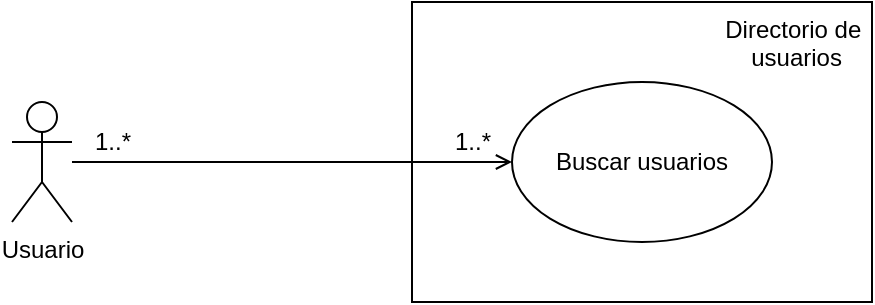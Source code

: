 <mxfile version="12.4.7" type="device"><diagram id="T8fVJGgntrrcownJLvtO" name="Page-1"><mxGraphModel dx="971" dy="543" grid="1" gridSize="10" guides="1" tooltips="1" connect="1" arrows="1" fold="1" page="1" pageScale="1" pageWidth="827" pageHeight="1169" math="0" shadow="0"><root><mxCell id="0"/><mxCell id="1" parent="0"/><mxCell id="OhHeeQ_elB3siAs6oKwC-7" value="&lt;blockquote style=&quot;margin: 0 0 0 40px ; border: none ; padding: 0px&quot;&gt;Directorio de&amp;nbsp;&lt;/blockquote&gt;&lt;blockquote style=&quot;text-align: center ; margin: 0px 0px 0px 40px ; border: none ; padding: 0px&quot;&gt;usuarios&lt;/blockquote&gt;" style="rounded=0;whiteSpace=wrap;html=1;align=right;strokeWidth=1;perimeterSpacing=0;shadow=0;comic=0;verticalAlign=top;" vertex="1" parent="1"><mxGeometry x="400" y="150" width="230" height="150" as="geometry"/></mxCell><mxCell id="OhHeeQ_elB3siAs6oKwC-5" style="edgeStyle=orthogonalEdgeStyle;rounded=0;orthogonalLoop=1;jettySize=auto;html=1;entryX=0;entryY=0.5;entryDx=0;entryDy=0;endArrow=open;endFill=0;" edge="1" parent="1" source="OhHeeQ_elB3siAs6oKwC-1" target="OhHeeQ_elB3siAs6oKwC-4"><mxGeometry relative="1" as="geometry"/></mxCell><mxCell id="OhHeeQ_elB3siAs6oKwC-8" value="1..*" style="text;html=1;align=center;verticalAlign=middle;resizable=0;points=[];labelBackgroundColor=#ffffff;" vertex="1" connectable="0" parent="OhHeeQ_elB3siAs6oKwC-5"><mxGeometry x="0.887" relative="1" as="geometry"><mxPoint x="-7.59" y="-10.1" as="offset"/></mxGeometry></mxCell><mxCell id="OhHeeQ_elB3siAs6oKwC-9" value="1..*" style="text;html=1;align=center;verticalAlign=middle;resizable=0;points=[];labelBackgroundColor=#ffffff;" vertex="1" connectable="0" parent="OhHeeQ_elB3siAs6oKwC-5"><mxGeometry x="0.002" y="100" relative="1" as="geometry"><mxPoint x="-90.34" y="89.9" as="offset"/></mxGeometry></mxCell><mxCell id="OhHeeQ_elB3siAs6oKwC-1" value="Usuario" style="shape=umlActor;verticalLabelPosition=bottom;labelBackgroundColor=#ffffff;verticalAlign=top;html=1;outlineConnect=0;" vertex="1" parent="1"><mxGeometry x="200" y="200" width="30" height="60" as="geometry"/></mxCell><mxCell id="OhHeeQ_elB3siAs6oKwC-4" value="Buscar usuarios" style="ellipse;whiteSpace=wrap;html=1;" vertex="1" parent="1"><mxGeometry x="450" y="190" width="130" height="80" as="geometry"/></mxCell></root></mxGraphModel></diagram></mxfile>